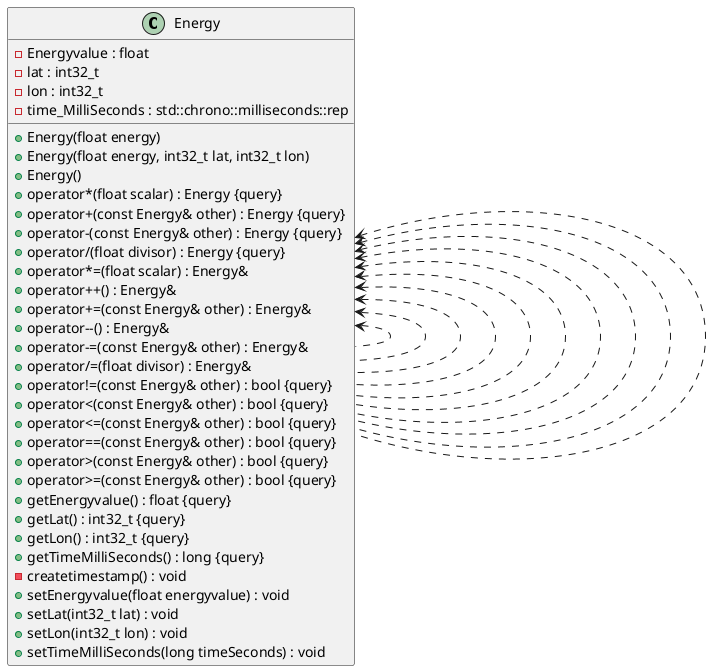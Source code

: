 @startuml





/' Objects '/

class Energy {
	+Energy(float energy)
	+Energy(float energy, int32_t lat, int32_t lon)
	+Energy()
	+operator*(float scalar) : Energy {query}
	+operator+(const Energy& other) : Energy {query}
	+operator-(const Energy& other) : Energy {query}
	+operator/(float divisor) : Energy {query}
	+operator*=(float scalar) : Energy&
	+operator++() : Energy&
	+operator+=(const Energy& other) : Energy&
	+operator--() : Energy&
	+operator-=(const Energy& other) : Energy&
	+operator/=(float divisor) : Energy&
	+operator!=(const Energy& other) : bool {query}
	+operator<(const Energy& other) : bool {query}
	+operator<=(const Energy& other) : bool {query}
	+operator==(const Energy& other) : bool {query}
	+operator>(const Energy& other) : bool {query}
	+operator>=(const Energy& other) : bool {query}
	-Energyvalue : float
	+getEnergyvalue() : float {query}
	+getLat() : int32_t {query}
	+getLon() : int32_t {query}
	-lat : int32_t
	-lon : int32_t
	+getTimeMilliSeconds() : long {query}
	-time_MilliSeconds : std::chrono::milliseconds::rep
	-createtimestamp() : void
	+setEnergyvalue(float energyvalue) : void
	+setLat(int32_t lat) : void
	+setLon(int32_t lon) : void
	+setTimeMilliSeconds(long timeSeconds) : void
}





/' Inheritance relationships '/




/' Aggregation relationships '/





/' Dependency relationships '/

.Energy <.. .Energy


.Energy <.. .Energy


.Energy <.. .Energy


.Energy <.. .Energy


.Energy <.. .Energy


.Energy <.. .Energy


.Energy <.. .Energy


.Energy <.. .Energy


.Energy <.. .Energy


.Energy <.. .Energy






/' Nested objects '/



@enduml
